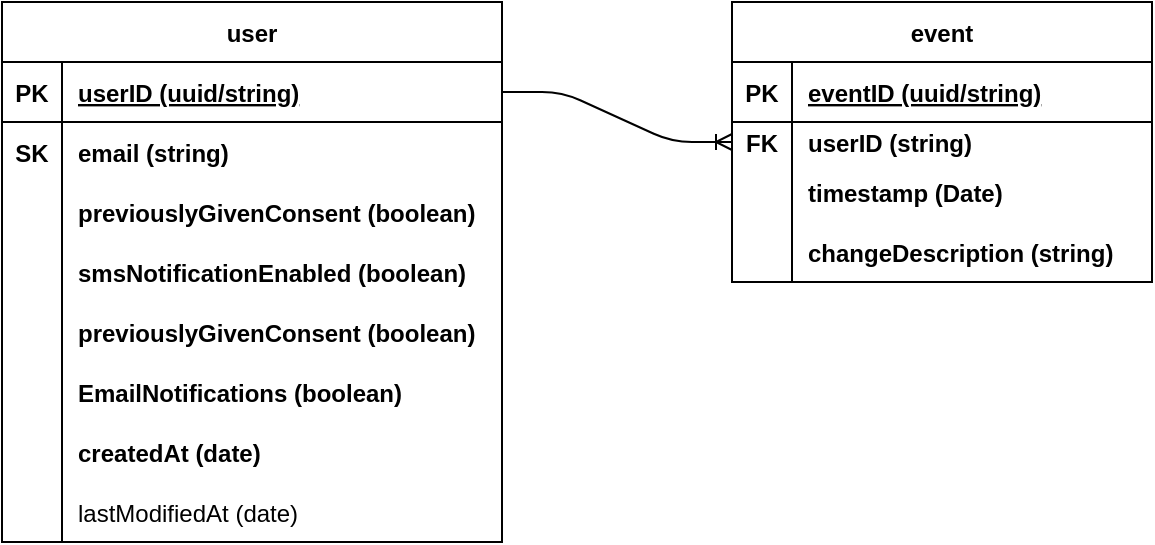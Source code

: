 <mxfile version="14.2.7" type="github"><diagram id="8SI-AtTzq4ZKc2jcryCa" name="final entity relationship diagram"><mxGraphModel dx="1022" dy="404" grid="1" gridSize="10" guides="1" tooltips="1" connect="1" arrows="1" fold="1" page="1" pageScale="1" pageWidth="850" pageHeight="1100" math="0" shadow="0"><root><mxCell id="4MjgheDQOaI1OoG6S3TW-0"/><mxCell id="4MjgheDQOaI1OoG6S3TW-1" parent="4MjgheDQOaI1OoG6S3TW-0"/><mxCell id="nLmcFKccY7bA5_6noInR-1" value="user" style="shape=table;startSize=30;container=1;collapsible=1;childLayout=tableLayout;fixedRows=1;rowLines=0;fontStyle=1;align=center;resizeLast=1;" parent="4MjgheDQOaI1OoG6S3TW-1" vertex="1"><mxGeometry x="60" y="160" width="250" height="270" as="geometry"/></mxCell><mxCell id="nLmcFKccY7bA5_6noInR-2" value="" style="shape=partialRectangle;collapsible=0;dropTarget=0;pointerEvents=0;fillColor=none;top=0;left=0;bottom=1;right=0;points=[[0,0.5],[1,0.5]];portConstraint=eastwest;" parent="nLmcFKccY7bA5_6noInR-1" vertex="1"><mxGeometry y="30" width="250" height="30" as="geometry"/></mxCell><mxCell id="nLmcFKccY7bA5_6noInR-3" value="PK" style="shape=partialRectangle;connectable=0;fillColor=none;top=0;left=0;bottom=0;right=0;fontStyle=1;overflow=hidden;" parent="nLmcFKccY7bA5_6noInR-2" vertex="1"><mxGeometry width="30" height="30" as="geometry"/></mxCell><mxCell id="nLmcFKccY7bA5_6noInR-4" value="userID (uuid/string)" style="shape=partialRectangle;connectable=0;fillColor=none;top=0;left=0;bottom=0;right=0;align=left;spacingLeft=6;fontStyle=5;overflow=hidden;" parent="nLmcFKccY7bA5_6noInR-2" vertex="1"><mxGeometry x="30" width="220" height="30" as="geometry"/></mxCell><mxCell id="nLmcFKccY7bA5_6noInR-5" value="" style="shape=partialRectangle;collapsible=0;dropTarget=0;pointerEvents=0;fillColor=none;top=0;left=0;bottom=0;right=0;points=[[0,0.5],[1,0.5]];portConstraint=eastwest;" parent="nLmcFKccY7bA5_6noInR-1" vertex="1"><mxGeometry y="60" width="250" height="30" as="geometry"/></mxCell><mxCell id="nLmcFKccY7bA5_6noInR-6" value="SK" style="shape=partialRectangle;connectable=0;fillColor=none;top=0;left=0;bottom=0;right=0;editable=1;overflow=hidden;fontStyle=1" parent="nLmcFKccY7bA5_6noInR-5" vertex="1"><mxGeometry width="30" height="30" as="geometry"/></mxCell><mxCell id="nLmcFKccY7bA5_6noInR-7" value="email (string)" style="shape=partialRectangle;connectable=0;fillColor=none;top=0;left=0;bottom=0;right=0;align=left;spacingLeft=6;overflow=hidden;fontStyle=1" parent="nLmcFKccY7bA5_6noInR-5" vertex="1"><mxGeometry x="30" width="220" height="30" as="geometry"/></mxCell><mxCell id="nLmcFKccY7bA5_6noInR-8" value="" style="shape=partialRectangle;collapsible=0;dropTarget=0;pointerEvents=0;fillColor=none;top=0;left=0;bottom=0;right=0;points=[[0,0.5],[1,0.5]];portConstraint=eastwest;" parent="nLmcFKccY7bA5_6noInR-1" vertex="1"><mxGeometry y="90" width="250" height="30" as="geometry"/></mxCell><mxCell id="nLmcFKccY7bA5_6noInR-9" value="" style="shape=partialRectangle;connectable=0;fillColor=none;top=0;left=0;bottom=0;right=0;editable=1;overflow=hidden;" parent="nLmcFKccY7bA5_6noInR-8" vertex="1"><mxGeometry width="30" height="30" as="geometry"/></mxCell><mxCell id="nLmcFKccY7bA5_6noInR-10" value="previouslyGivenConsent (boolean)" style="shape=partialRectangle;connectable=0;fillColor=none;top=0;left=0;bottom=0;right=0;align=left;spacingLeft=6;overflow=hidden;fontStyle=1" parent="nLmcFKccY7bA5_6noInR-8" vertex="1"><mxGeometry x="30" width="220" height="30" as="geometry"/></mxCell><mxCell id="nLmcFKccY7bA5_6noInR-37" value="" style="shape=partialRectangle;collapsible=0;dropTarget=0;pointerEvents=0;fillColor=none;top=0;left=0;bottom=0;right=0;points=[[0,0.5],[1,0.5]];portConstraint=eastwest;" parent="nLmcFKccY7bA5_6noInR-1" vertex="1"><mxGeometry y="120" width="250" height="30" as="geometry"/></mxCell><mxCell id="nLmcFKccY7bA5_6noInR-38" value="" style="shape=partialRectangle;connectable=0;fillColor=none;top=0;left=0;bottom=0;right=0;editable=1;overflow=hidden;" parent="nLmcFKccY7bA5_6noInR-37" vertex="1"><mxGeometry width="30" height="30" as="geometry"/></mxCell><mxCell id="nLmcFKccY7bA5_6noInR-39" value="smsNotificationEnabled (boolean)" style="shape=partialRectangle;connectable=0;fillColor=none;top=0;left=0;bottom=0;right=0;align=left;spacingLeft=6;overflow=hidden;fontStyle=1" parent="nLmcFKccY7bA5_6noInR-37" vertex="1"><mxGeometry x="30" width="220" height="30" as="geometry"/></mxCell><mxCell id="nLmcFKccY7bA5_6noInR-40" value="" style="shape=partialRectangle;collapsible=0;dropTarget=0;pointerEvents=0;fillColor=none;top=0;left=0;bottom=0;right=0;points=[[0,0.5],[1,0.5]];portConstraint=eastwest;" parent="nLmcFKccY7bA5_6noInR-1" vertex="1"><mxGeometry y="150" width="250" height="30" as="geometry"/></mxCell><mxCell id="nLmcFKccY7bA5_6noInR-41" value="" style="shape=partialRectangle;connectable=0;fillColor=none;top=0;left=0;bottom=0;right=0;editable=1;overflow=hidden;" parent="nLmcFKccY7bA5_6noInR-40" vertex="1"><mxGeometry width="30" height="30" as="geometry"/></mxCell><mxCell id="nLmcFKccY7bA5_6noInR-42" value="previouslyGivenConsent (boolean)" style="shape=partialRectangle;connectable=0;fillColor=none;top=0;left=0;bottom=0;right=0;align=left;spacingLeft=6;overflow=hidden;fontStyle=1" parent="nLmcFKccY7bA5_6noInR-40" vertex="1"><mxGeometry x="30" width="220" height="30" as="geometry"/></mxCell><mxCell id="nLmcFKccY7bA5_6noInR-11" value="" style="shape=partialRectangle;collapsible=0;dropTarget=0;pointerEvents=0;fillColor=none;top=0;left=0;bottom=0;right=0;points=[[0,0.5],[1,0.5]];portConstraint=eastwest;" parent="nLmcFKccY7bA5_6noInR-1" vertex="1"><mxGeometry y="180" width="250" height="30" as="geometry"/></mxCell><mxCell id="nLmcFKccY7bA5_6noInR-12" value="" style="shape=partialRectangle;connectable=0;fillColor=none;top=0;left=0;bottom=0;right=0;editable=1;overflow=hidden;" parent="nLmcFKccY7bA5_6noInR-11" vertex="1"><mxGeometry width="30" height="30" as="geometry"/></mxCell><mxCell id="nLmcFKccY7bA5_6noInR-13" value="EmailNotifications (boolean)" style="shape=partialRectangle;connectable=0;fillColor=none;top=0;left=0;bottom=0;right=0;align=left;spacingLeft=6;overflow=hidden;fontStyle=1" parent="nLmcFKccY7bA5_6noInR-11" vertex="1"><mxGeometry x="30" width="220" height="30" as="geometry"/></mxCell><mxCell id="nLmcFKccY7bA5_6noInR-14" value="" style="shape=partialRectangle;collapsible=0;dropTarget=0;pointerEvents=0;fillColor=none;top=0;left=0;bottom=0;right=0;points=[[0,0.5],[1,0.5]];portConstraint=eastwest;" parent="nLmcFKccY7bA5_6noInR-1" vertex="1"><mxGeometry y="210" width="250" height="30" as="geometry"/></mxCell><mxCell id="nLmcFKccY7bA5_6noInR-15" value="" style="shape=partialRectangle;connectable=0;fillColor=none;top=0;left=0;bottom=0;right=0;editable=1;overflow=hidden;" parent="nLmcFKccY7bA5_6noInR-14" vertex="1"><mxGeometry width="30" height="30" as="geometry"/></mxCell><mxCell id="nLmcFKccY7bA5_6noInR-16" value="createdAt (date)" style="shape=partialRectangle;connectable=0;fillColor=none;top=0;left=0;bottom=0;right=0;align=left;spacingLeft=6;overflow=hidden;fontStyle=1" parent="nLmcFKccY7bA5_6noInR-14" vertex="1"><mxGeometry x="30" width="220" height="30" as="geometry"/></mxCell><mxCell id="nLmcFKccY7bA5_6noInR-17" value="" style="shape=partialRectangle;collapsible=0;dropTarget=0;pointerEvents=0;fillColor=none;top=0;left=0;bottom=0;right=0;points=[[0,0.5],[1,0.5]];portConstraint=eastwest;" parent="nLmcFKccY7bA5_6noInR-1" vertex="1"><mxGeometry y="240" width="250" height="30" as="geometry"/></mxCell><mxCell id="nLmcFKccY7bA5_6noInR-18" value="" style="shape=partialRectangle;connectable=0;fillColor=none;top=0;left=0;bottom=0;right=0;editable=1;overflow=hidden;" parent="nLmcFKccY7bA5_6noInR-17" vertex="1"><mxGeometry width="30" height="30" as="geometry"/></mxCell><mxCell id="nLmcFKccY7bA5_6noInR-19" value="lastModifiedAt (date)" style="shape=partialRectangle;connectable=0;fillColor=none;top=0;left=0;bottom=0;right=0;align=left;spacingLeft=6;overflow=hidden;" parent="nLmcFKccY7bA5_6noInR-17" vertex="1"><mxGeometry x="30" width="220" height="30" as="geometry"/></mxCell><mxCell id="nLmcFKccY7bA5_6noInR-20" value="event" style="shape=table;startSize=30;container=1;collapsible=1;childLayout=tableLayout;fixedRows=1;rowLines=0;fontStyle=1;align=center;resizeLast=1;" parent="4MjgheDQOaI1OoG6S3TW-1" vertex="1"><mxGeometry x="425" y="160" width="210" height="140" as="geometry"/></mxCell><mxCell id="nLmcFKccY7bA5_6noInR-21" value="" style="shape=partialRectangle;collapsible=0;dropTarget=0;pointerEvents=0;fillColor=none;top=0;left=0;bottom=1;right=0;points=[[0,0.5],[1,0.5]];portConstraint=eastwest;" parent="nLmcFKccY7bA5_6noInR-20" vertex="1"><mxGeometry y="30" width="210" height="30" as="geometry"/></mxCell><mxCell id="nLmcFKccY7bA5_6noInR-22" value="PK" style="shape=partialRectangle;connectable=0;fillColor=none;top=0;left=0;bottom=0;right=0;fontStyle=1;overflow=hidden;" parent="nLmcFKccY7bA5_6noInR-21" vertex="1"><mxGeometry width="30" height="30" as="geometry"/></mxCell><mxCell id="nLmcFKccY7bA5_6noInR-23" value="eventID (uuid/string)" style="shape=partialRectangle;connectable=0;fillColor=none;top=0;left=0;bottom=0;right=0;align=left;spacingLeft=6;fontStyle=5;overflow=hidden;" parent="nLmcFKccY7bA5_6noInR-21" vertex="1"><mxGeometry x="30" width="180" height="30" as="geometry"/></mxCell><mxCell id="nLmcFKccY7bA5_6noInR-24" value="" style="shape=partialRectangle;collapsible=0;dropTarget=0;pointerEvents=0;fillColor=none;top=0;left=0;bottom=0;right=0;points=[[0,0.5],[1,0.5]];portConstraint=eastwest;" parent="nLmcFKccY7bA5_6noInR-20" vertex="1"><mxGeometry y="60" width="210" height="20" as="geometry"/></mxCell><mxCell id="nLmcFKccY7bA5_6noInR-25" value="FK" style="shape=partialRectangle;connectable=0;fillColor=none;top=0;left=0;bottom=0;right=0;editable=1;overflow=hidden;fontStyle=1" parent="nLmcFKccY7bA5_6noInR-24" vertex="1"><mxGeometry width="30" height="20" as="geometry"/></mxCell><mxCell id="nLmcFKccY7bA5_6noInR-26" value="userID (string)" style="shape=partialRectangle;connectable=0;fillColor=none;top=0;left=0;bottom=0;right=0;align=left;spacingLeft=6;overflow=hidden;fontStyle=1" parent="nLmcFKccY7bA5_6noInR-24" vertex="1"><mxGeometry x="30" width="180" height="20" as="geometry"/></mxCell><mxCell id="nLmcFKccY7bA5_6noInR-30" value="" style="shape=partialRectangle;collapsible=0;dropTarget=0;pointerEvents=0;fillColor=none;top=0;left=0;bottom=0;right=0;points=[[0,0.5],[1,0.5]];portConstraint=eastwest;" parent="nLmcFKccY7bA5_6noInR-20" vertex="1"><mxGeometry y="80" width="210" height="30" as="geometry"/></mxCell><mxCell id="nLmcFKccY7bA5_6noInR-31" value="" style="shape=partialRectangle;connectable=0;fillColor=none;top=0;left=0;bottom=0;right=0;editable=1;overflow=hidden;" parent="nLmcFKccY7bA5_6noInR-30" vertex="1"><mxGeometry width="30" height="30" as="geometry"/></mxCell><mxCell id="nLmcFKccY7bA5_6noInR-32" value="timestamp (Date)" style="shape=partialRectangle;connectable=0;fillColor=none;top=0;left=0;bottom=0;right=0;align=left;spacingLeft=6;overflow=hidden;fontStyle=1" parent="nLmcFKccY7bA5_6noInR-30" vertex="1"><mxGeometry x="30" width="180" height="30" as="geometry"/></mxCell><mxCell id="nLmcFKccY7bA5_6noInR-27" value="" style="shape=partialRectangle;collapsible=0;dropTarget=0;pointerEvents=0;fillColor=none;top=0;left=0;bottom=0;right=0;points=[[0,0.5],[1,0.5]];portConstraint=eastwest;" parent="nLmcFKccY7bA5_6noInR-20" vertex="1"><mxGeometry y="110" width="210" height="30" as="geometry"/></mxCell><mxCell id="nLmcFKccY7bA5_6noInR-28" value="" style="shape=partialRectangle;connectable=0;fillColor=none;top=0;left=0;bottom=0;right=0;editable=1;overflow=hidden;fontStyle=1" parent="nLmcFKccY7bA5_6noInR-27" vertex="1"><mxGeometry width="30" height="30" as="geometry"/></mxCell><mxCell id="nLmcFKccY7bA5_6noInR-29" value="changeDescription (string)" style="shape=partialRectangle;connectable=0;fillColor=none;top=0;left=0;bottom=0;right=0;align=left;spacingLeft=6;overflow=hidden;fontStyle=1" parent="nLmcFKccY7bA5_6noInR-27" vertex="1"><mxGeometry x="30" width="180" height="30" as="geometry"/></mxCell><mxCell id="nLmcFKccY7bA5_6noInR-33" value="" style="edgeStyle=entityRelationEdgeStyle;fontSize=12;html=1;endArrow=ERoneToMany;exitX=1;exitY=0.5;exitDx=0;exitDy=0;entryX=0;entryY=0.5;entryDx=0;entryDy=0;" parent="4MjgheDQOaI1OoG6S3TW-1" source="nLmcFKccY7bA5_6noInR-2" target="nLmcFKccY7bA5_6noInR-24" edge="1"><mxGeometry width="100" height="100" relative="1" as="geometry"><mxPoint x="80" y="78.82" as="sourcePoint"/><mxPoint x="195" y="78.82" as="targetPoint"/></mxGeometry></mxCell></root></mxGraphModel></diagram></mxfile>